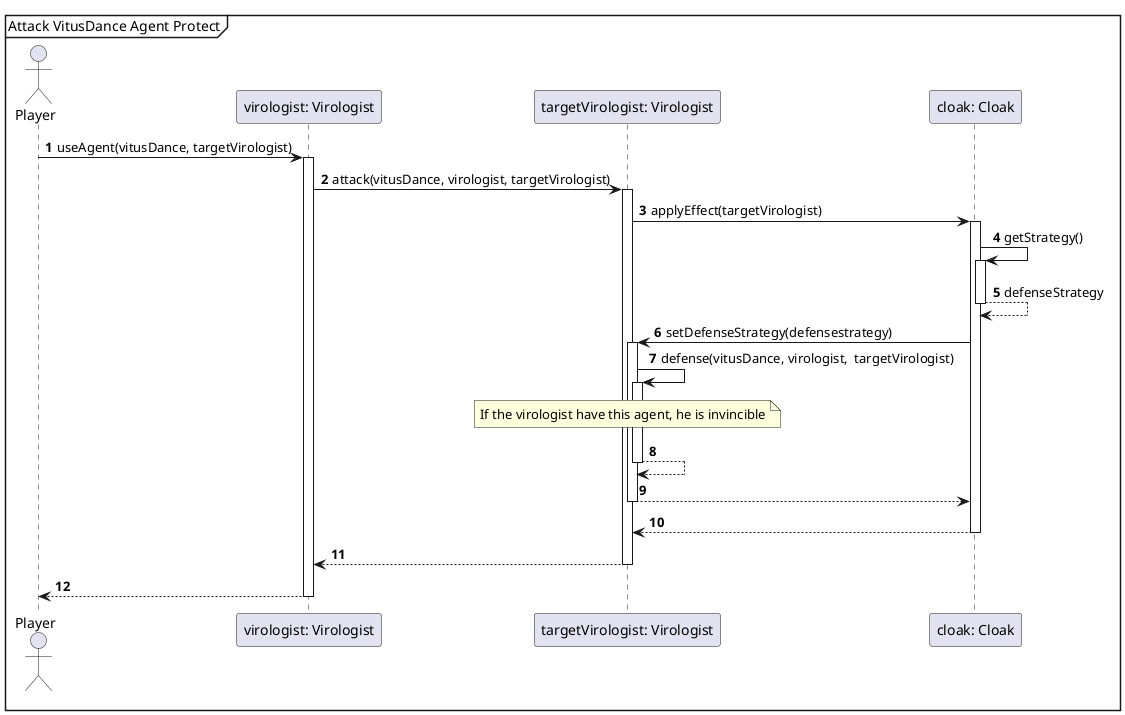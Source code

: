 @startuml
'https://plantuml.com/sequence-diagram

autonumber

mainframe Attack VitusDance Agent Protect

actor Player

Player -> "virologist: Virologist"++: useAgent(vitusDance, targetVirologist)
"virologist: Virologist" -> "targetVirologist: Virologist"++: attack(vitusDance, virologist, targetVirologist)
"targetVirologist: Virologist" -> "cloak: Cloak"++ : applyEffect(targetVirologist)

"cloak: Cloak" -> "cloak: Cloak"++ : getStrategy()
"cloak: Cloak" --> "cloak: Cloak"-- : defenseStrategy

"cloak: Cloak" -> "targetVirologist: Virologist"++: setDefenseStrategy(defensestrategy)

"targetVirologist: Virologist" -> "targetVirologist: Virologist"++: defense(vitusDance, virologist,  targetVirologist)


note over "targetVirologist: Virologist"
    If the virologist have this agent, he is invincible
end note

"targetVirologist: Virologist" --> "targetVirologist: Virologist" --

"targetVirologist: Virologist" --> "cloak: Cloak" --
"cloak: Cloak" --> "targetVirologist: Virologist" --


"targetVirologist: Virologist" --> "virologist: Virologist" --

"virologist: Virologist" --> Player --
@enduml